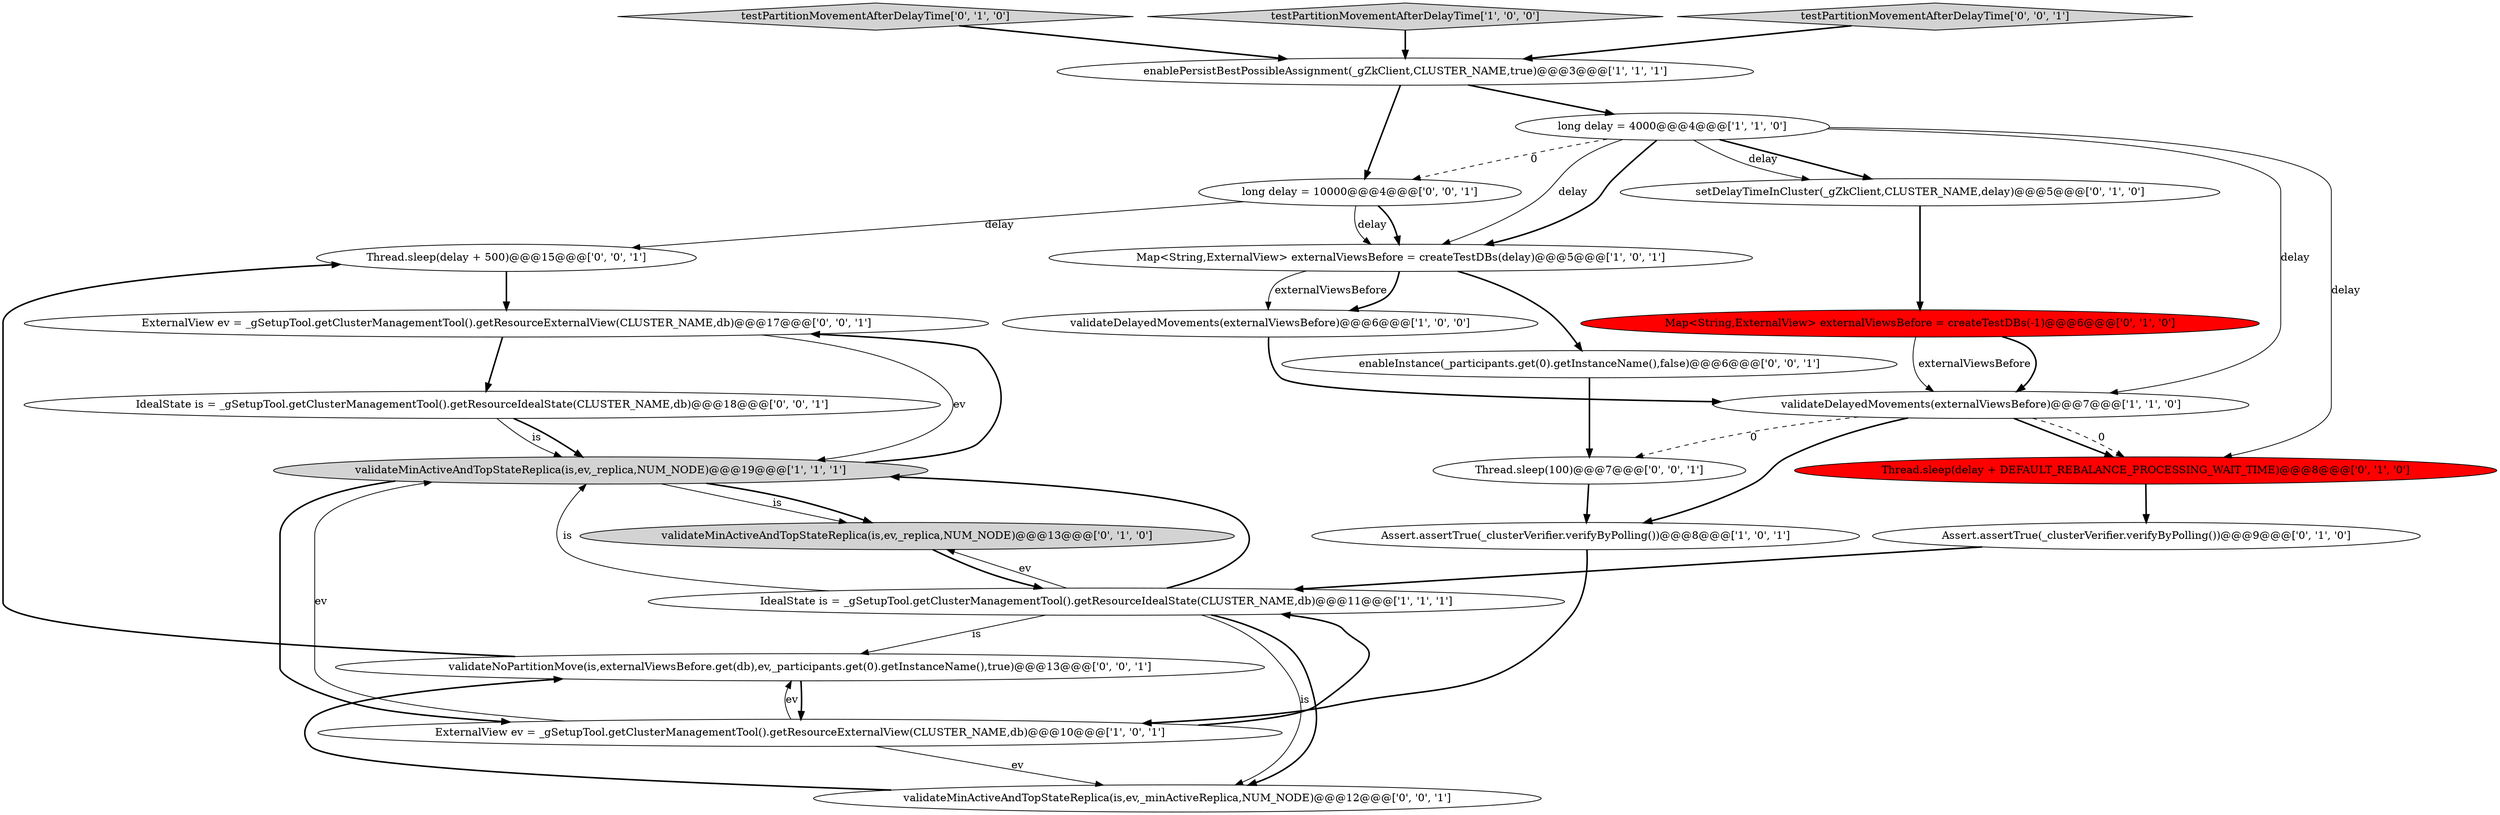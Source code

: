 digraph {
20 [style = filled, label = "Thread.sleep(delay + 500)@@@15@@@['0', '0', '1']", fillcolor = white, shape = ellipse image = "AAA0AAABBB3BBB"];
19 [style = filled, label = "Thread.sleep(100)@@@7@@@['0', '0', '1']", fillcolor = white, shape = ellipse image = "AAA0AAABBB3BBB"];
3 [style = filled, label = "validateDelayedMovements(externalViewsBefore)@@@6@@@['1', '0', '0']", fillcolor = white, shape = ellipse image = "AAA0AAABBB1BBB"];
21 [style = filled, label = "IdealState is = _gSetupTool.getClusterManagementTool().getResourceIdealState(CLUSTER_NAME,db)@@@18@@@['0', '0', '1']", fillcolor = white, shape = ellipse image = "AAA0AAABBB3BBB"];
5 [style = filled, label = "long delay = 4000@@@4@@@['1', '1', '0']", fillcolor = white, shape = ellipse image = "AAA0AAABBB1BBB"];
15 [style = filled, label = "testPartitionMovementAfterDelayTime['0', '1', '0']", fillcolor = lightgray, shape = diamond image = "AAA0AAABBB2BBB"];
2 [style = filled, label = "IdealState is = _gSetupTool.getClusterManagementTool().getResourceIdealState(CLUSTER_NAME,db)@@@11@@@['1', '1', '1']", fillcolor = white, shape = ellipse image = "AAA0AAABBB1BBB"];
13 [style = filled, label = "validateMinActiveAndTopStateReplica(is,ev,_replica,NUM_NODE)@@@13@@@['0', '1', '0']", fillcolor = lightgray, shape = ellipse image = "AAA0AAABBB2BBB"];
6 [style = filled, label = "Assert.assertTrue(_clusterVerifier.verifyByPolling())@@@8@@@['1', '0', '1']", fillcolor = white, shape = ellipse image = "AAA0AAABBB1BBB"];
14 [style = filled, label = "setDelayTimeInCluster(_gZkClient,CLUSTER_NAME,delay)@@@5@@@['0', '1', '0']", fillcolor = white, shape = ellipse image = "AAA0AAABBB2BBB"];
18 [style = filled, label = "long delay = 10000@@@4@@@['0', '0', '1']", fillcolor = white, shape = ellipse image = "AAA0AAABBB3BBB"];
10 [style = filled, label = "Map<String,ExternalView> externalViewsBefore = createTestDBs(-1)@@@6@@@['0', '1', '0']", fillcolor = red, shape = ellipse image = "AAA1AAABBB2BBB"];
4 [style = filled, label = "validateMinActiveAndTopStateReplica(is,ev,_replica,NUM_NODE)@@@19@@@['1', '1', '1']", fillcolor = lightgray, shape = ellipse image = "AAA0AAABBB1BBB"];
9 [style = filled, label = "validateDelayedMovements(externalViewsBefore)@@@7@@@['1', '1', '0']", fillcolor = white, shape = ellipse image = "AAA0AAABBB1BBB"];
23 [style = filled, label = "validateMinActiveAndTopStateReplica(is,ev,_minActiveReplica,NUM_NODE)@@@12@@@['0', '0', '1']", fillcolor = white, shape = ellipse image = "AAA0AAABBB3BBB"];
7 [style = filled, label = "testPartitionMovementAfterDelayTime['1', '0', '0']", fillcolor = lightgray, shape = diamond image = "AAA0AAABBB1BBB"];
16 [style = filled, label = "enableInstance(_participants.get(0).getInstanceName(),false)@@@6@@@['0', '0', '1']", fillcolor = white, shape = ellipse image = "AAA0AAABBB3BBB"];
0 [style = filled, label = "enablePersistBestPossibleAssignment(_gZkClient,CLUSTER_NAME,true)@@@3@@@['1', '1', '1']", fillcolor = white, shape = ellipse image = "AAA0AAABBB1BBB"];
24 [style = filled, label = "ExternalView ev = _gSetupTool.getClusterManagementTool().getResourceExternalView(CLUSTER_NAME,db)@@@17@@@['0', '0', '1']", fillcolor = white, shape = ellipse image = "AAA0AAABBB3BBB"];
17 [style = filled, label = "validateNoPartitionMove(is,externalViewsBefore.get(db),ev,_participants.get(0).getInstanceName(),true)@@@13@@@['0', '0', '1']", fillcolor = white, shape = ellipse image = "AAA0AAABBB3BBB"];
22 [style = filled, label = "testPartitionMovementAfterDelayTime['0', '0', '1']", fillcolor = lightgray, shape = diamond image = "AAA0AAABBB3BBB"];
12 [style = filled, label = "Assert.assertTrue(_clusterVerifier.verifyByPolling())@@@9@@@['0', '1', '0']", fillcolor = white, shape = ellipse image = "AAA0AAABBB2BBB"];
11 [style = filled, label = "Thread.sleep(delay + DEFAULT_REBALANCE_PROCESSING_WAIT_TIME)@@@8@@@['0', '1', '0']", fillcolor = red, shape = ellipse image = "AAA1AAABBB2BBB"];
1 [style = filled, label = "Map<String,ExternalView> externalViewsBefore = createTestDBs(delay)@@@5@@@['1', '0', '1']", fillcolor = white, shape = ellipse image = "AAA0AAABBB1BBB"];
8 [style = filled, label = "ExternalView ev = _gSetupTool.getClusterManagementTool().getResourceExternalView(CLUSTER_NAME,db)@@@10@@@['1', '0', '1']", fillcolor = white, shape = ellipse image = "AAA0AAABBB1BBB"];
8->4 [style = solid, label="ev"];
17->8 [style = bold, label=""];
8->23 [style = solid, label="ev"];
5->9 [style = solid, label="delay"];
10->9 [style = solid, label="externalViewsBefore"];
4->24 [style = bold, label=""];
21->4 [style = solid, label="is"];
9->11 [style = bold, label=""];
4->13 [style = solid, label="is"];
4->13 [style = bold, label=""];
8->17 [style = solid, label="ev"];
2->17 [style = solid, label="is"];
1->3 [style = solid, label="externalViewsBefore"];
1->3 [style = bold, label=""];
14->10 [style = bold, label=""];
7->0 [style = bold, label=""];
11->12 [style = bold, label=""];
5->14 [style = bold, label=""];
2->23 [style = solid, label="is"];
16->19 [style = bold, label=""];
19->6 [style = bold, label=""];
5->18 [style = dashed, label="0"];
2->4 [style = bold, label=""];
9->6 [style = bold, label=""];
5->14 [style = solid, label="delay"];
18->20 [style = solid, label="delay"];
9->19 [style = dashed, label="0"];
3->9 [style = bold, label=""];
2->23 [style = bold, label=""];
5->1 [style = solid, label="delay"];
5->1 [style = bold, label=""];
12->2 [style = bold, label=""];
22->0 [style = bold, label=""];
8->2 [style = bold, label=""];
18->1 [style = bold, label=""];
24->21 [style = bold, label=""];
18->1 [style = solid, label="delay"];
1->16 [style = bold, label=""];
2->13 [style = solid, label="ev"];
15->0 [style = bold, label=""];
6->8 [style = bold, label=""];
9->11 [style = dashed, label="0"];
4->8 [style = bold, label=""];
0->18 [style = bold, label=""];
23->17 [style = bold, label=""];
17->20 [style = bold, label=""];
10->9 [style = bold, label=""];
21->4 [style = bold, label=""];
5->11 [style = solid, label="delay"];
24->4 [style = solid, label="ev"];
20->24 [style = bold, label=""];
2->4 [style = solid, label="is"];
0->5 [style = bold, label=""];
13->2 [style = bold, label=""];
}
